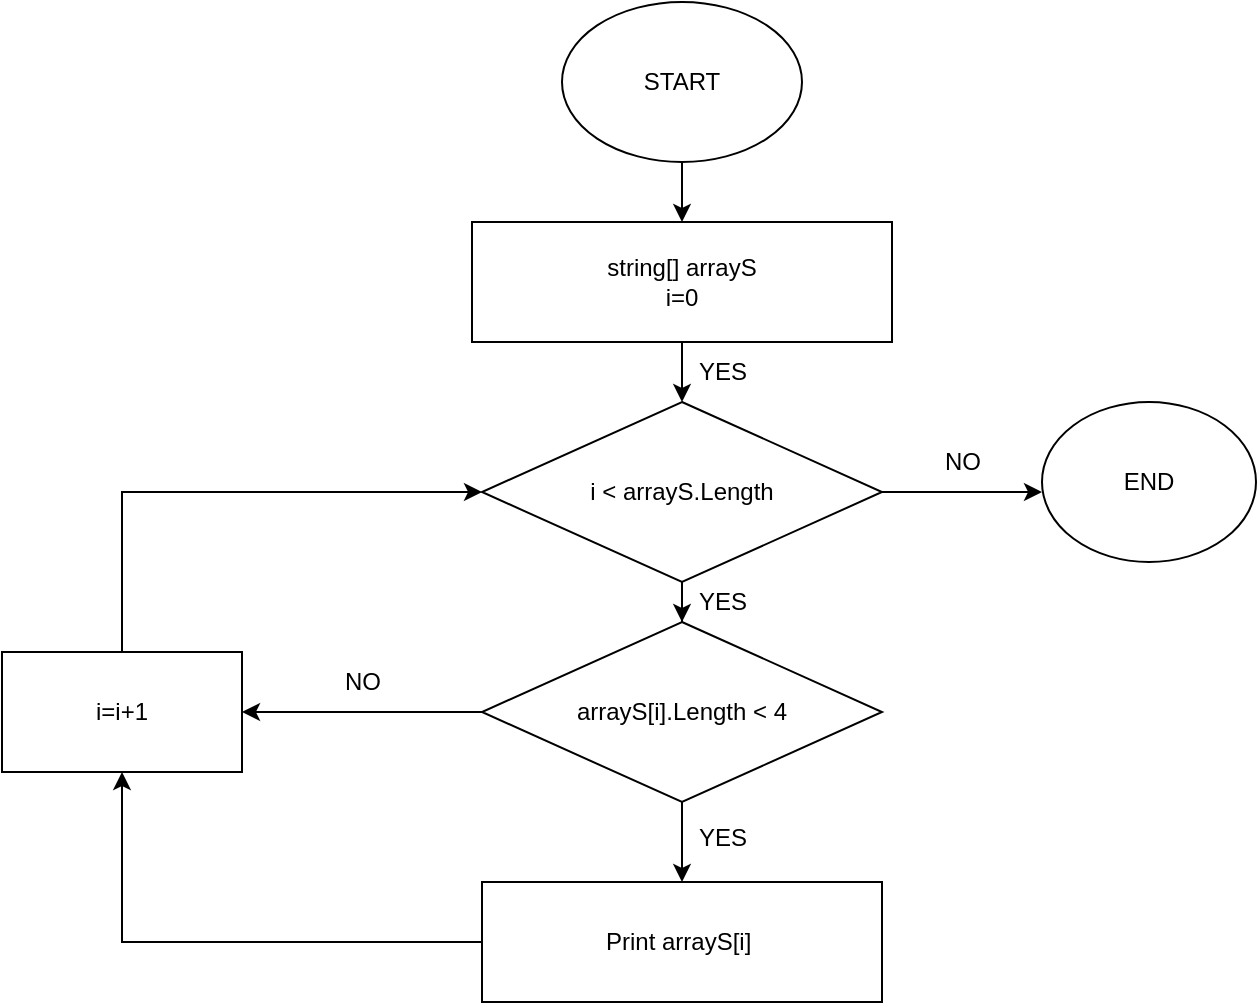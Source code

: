 <mxfile version="20.3.0" type="device"><diagram id="LQSJXNANJrg5wqp0SplE" name="Задача5"><mxGraphModel dx="782" dy="539" grid="1" gridSize="10" guides="1" tooltips="1" connect="1" arrows="1" fold="1" page="1" pageScale="1" pageWidth="827" pageHeight="1169" math="0" shadow="0"><root><mxCell id="0"/><mxCell id="1" parent="0"/><mxCell id="cQwBbuoNAAYiN-Nm7Xrh-19" value="" style="edgeStyle=orthogonalEdgeStyle;rounded=0;orthogonalLoop=1;jettySize=auto;html=1;" parent="1" source="cQwBbuoNAAYiN-Nm7Xrh-1" target="cQwBbuoNAAYiN-Nm7Xrh-2" edge="1"><mxGeometry relative="1" as="geometry"/></mxCell><mxCell id="cQwBbuoNAAYiN-Nm7Xrh-1" value="START" style="ellipse;whiteSpace=wrap;html=1;" parent="1" vertex="1"><mxGeometry x="330" width="120" height="80" as="geometry"/></mxCell><mxCell id="cQwBbuoNAAYiN-Nm7Xrh-9" value="" style="edgeStyle=orthogonalEdgeStyle;rounded=0;orthogonalLoop=1;jettySize=auto;html=1;" parent="1" source="cQwBbuoNAAYiN-Nm7Xrh-2" target="cQwBbuoNAAYiN-Nm7Xrh-3" edge="1"><mxGeometry relative="1" as="geometry"/></mxCell><mxCell id="cQwBbuoNAAYiN-Nm7Xrh-2" value="string[] arrayS&lt;br&gt;i=0" style="rounded=0;whiteSpace=wrap;html=1;" parent="1" vertex="1"><mxGeometry x="285" y="110" width="210" height="60" as="geometry"/></mxCell><mxCell id="cQwBbuoNAAYiN-Nm7Xrh-10" value="" style="edgeStyle=orthogonalEdgeStyle;rounded=0;orthogonalLoop=1;jettySize=auto;html=1;" parent="1" source="cQwBbuoNAAYiN-Nm7Xrh-3" target="cQwBbuoNAAYiN-Nm7Xrh-4" edge="1"><mxGeometry relative="1" as="geometry"/></mxCell><mxCell id="cQwBbuoNAAYiN-Nm7Xrh-22" value="" style="edgeStyle=orthogonalEdgeStyle;rounded=0;orthogonalLoop=1;jettySize=auto;html=1;" parent="1" source="cQwBbuoNAAYiN-Nm7Xrh-3" edge="1"><mxGeometry relative="1" as="geometry"><mxPoint x="570" y="245" as="targetPoint"/></mxGeometry></mxCell><mxCell id="cQwBbuoNAAYiN-Nm7Xrh-3" value="i &amp;lt; arrayS.Length" style="rhombus;whiteSpace=wrap;html=1;" parent="1" vertex="1"><mxGeometry x="290" y="200" width="200" height="90" as="geometry"/></mxCell><mxCell id="cQwBbuoNAAYiN-Nm7Xrh-11" value="" style="edgeStyle=orthogonalEdgeStyle;rounded=0;orthogonalLoop=1;jettySize=auto;html=1;" parent="1" source="cQwBbuoNAAYiN-Nm7Xrh-4" target="cQwBbuoNAAYiN-Nm7Xrh-5" edge="1"><mxGeometry relative="1" as="geometry"/></mxCell><mxCell id="Zi83kcsTTs5pIttNfgfA-1" style="edgeStyle=orthogonalEdgeStyle;rounded=0;orthogonalLoop=1;jettySize=auto;html=1;exitX=0;exitY=0.5;exitDx=0;exitDy=0;" edge="1" parent="1" source="cQwBbuoNAAYiN-Nm7Xrh-4" target="cQwBbuoNAAYiN-Nm7Xrh-8"><mxGeometry relative="1" as="geometry"/></mxCell><mxCell id="cQwBbuoNAAYiN-Nm7Xrh-4" value="arrayS[i].Length &amp;lt; 4" style="rhombus;whiteSpace=wrap;html=1;" parent="1" vertex="1"><mxGeometry x="290" y="310" width="200" height="90" as="geometry"/></mxCell><mxCell id="cQwBbuoNAAYiN-Nm7Xrh-13" style="edgeStyle=orthogonalEdgeStyle;rounded=0;orthogonalLoop=1;jettySize=auto;html=1;entryX=0.5;entryY=1;entryDx=0;entryDy=0;" parent="1" source="cQwBbuoNAAYiN-Nm7Xrh-5" target="cQwBbuoNAAYiN-Nm7Xrh-8" edge="1"><mxGeometry relative="1" as="geometry"/></mxCell><mxCell id="cQwBbuoNAAYiN-Nm7Xrh-5" value="Print&amp;nbsp;arrayS[i]&amp;nbsp;" style="rounded=0;whiteSpace=wrap;html=1;" parent="1" vertex="1"><mxGeometry x="290" y="440" width="200" height="60" as="geometry"/></mxCell><mxCell id="cQwBbuoNAAYiN-Nm7Xrh-15" style="edgeStyle=orthogonalEdgeStyle;rounded=0;orthogonalLoop=1;jettySize=auto;html=1;entryX=0;entryY=0.5;entryDx=0;entryDy=0;" parent="1" source="cQwBbuoNAAYiN-Nm7Xrh-8" target="cQwBbuoNAAYiN-Nm7Xrh-3" edge="1"><mxGeometry relative="1" as="geometry"><Array as="points"><mxPoint x="110" y="245"/></Array></mxGeometry></mxCell><mxCell id="cQwBbuoNAAYiN-Nm7Xrh-8" value="i=i+1" style="rounded=0;whiteSpace=wrap;html=1;" parent="1" vertex="1"><mxGeometry x="50" y="325" width="120" height="60" as="geometry"/></mxCell><mxCell id="cQwBbuoNAAYiN-Nm7Xrh-24" value="YES" style="text;html=1;align=center;verticalAlign=middle;resizable=0;points=[];autosize=1;strokeColor=none;fillColor=none;" parent="1" vertex="1"><mxGeometry x="385" y="285" width="50" height="30" as="geometry"/></mxCell><mxCell id="cQwBbuoNAAYiN-Nm7Xrh-25" value="NO" style="text;html=1;align=center;verticalAlign=middle;resizable=0;points=[];autosize=1;strokeColor=none;fillColor=none;" parent="1" vertex="1"><mxGeometry x="510" y="215" width="40" height="30" as="geometry"/></mxCell><mxCell id="cQwBbuoNAAYiN-Nm7Xrh-27" value="YES" style="text;html=1;align=center;verticalAlign=middle;resizable=0;points=[];autosize=1;strokeColor=none;fillColor=none;" parent="1" vertex="1"><mxGeometry x="385" y="402.5" width="50" height="30" as="geometry"/></mxCell><mxCell id="cQwBbuoNAAYiN-Nm7Xrh-29" value="YES" style="text;html=1;align=center;verticalAlign=middle;resizable=0;points=[];autosize=1;strokeColor=none;fillColor=none;" parent="1" vertex="1"><mxGeometry x="385" y="170" width="50" height="30" as="geometry"/></mxCell><mxCell id="cQwBbuoNAAYiN-Nm7Xrh-33" value="END" style="ellipse;whiteSpace=wrap;html=1;" parent="1" vertex="1"><mxGeometry x="570" y="200" width="107" height="80" as="geometry"/></mxCell><mxCell id="Zi83kcsTTs5pIttNfgfA-2" value="NO" style="text;html=1;align=center;verticalAlign=middle;resizable=0;points=[];autosize=1;strokeColor=none;fillColor=none;" vertex="1" parent="1"><mxGeometry x="210" y="325" width="40" height="30" as="geometry"/></mxCell></root></mxGraphModel></diagram></mxfile>